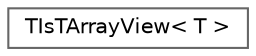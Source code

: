 digraph "Graphical Class Hierarchy"
{
 // INTERACTIVE_SVG=YES
 // LATEX_PDF_SIZE
  bgcolor="transparent";
  edge [fontname=Helvetica,fontsize=10,labelfontname=Helvetica,labelfontsize=10];
  node [fontname=Helvetica,fontsize=10,shape=box,height=0.2,width=0.4];
  rankdir="LR";
  Node0 [id="Node000000",label="TIsTArrayView\< T \>",height=0.2,width=0.4,color="grey40", fillcolor="white", style="filled",URL="$d9/de5/structTIsTArrayView.html",tooltip=" "];
}
